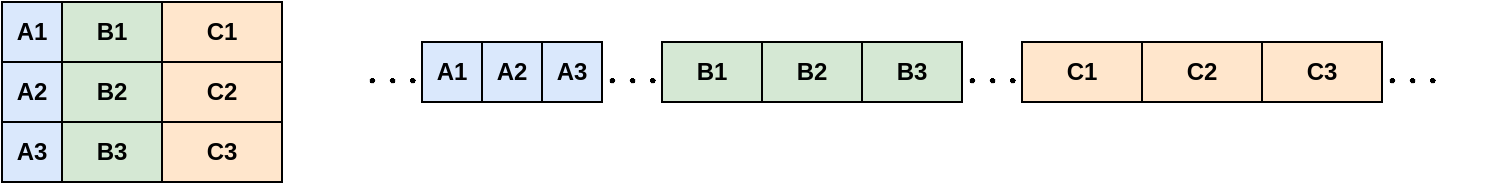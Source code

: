 <mxfile version="20.3.0" type="device"><diagram id="hA-FrHeB0G1qK86oa8bH" name="Page-1"><mxGraphModel dx="918" dy="594" grid="1" gridSize="10" guides="1" tooltips="1" connect="1" arrows="1" fold="1" page="1" pageScale="1" pageWidth="827" pageHeight="1169" math="1" shadow="0"><root><mxCell id="0"/><mxCell id="1" parent="0"/><mxCell id="x9Q-ikh1WfKeHmXqD5Ko-23" value="A1" style="rounded=0;whiteSpace=wrap;html=1;fillColor=#dae8fc;strokeColor=#000000;fontStyle=1" vertex="1" parent="1"><mxGeometry x="50" y="40" width="30" height="30" as="geometry"/></mxCell><mxCell id="x9Q-ikh1WfKeHmXqD5Ko-24" value="A2" style="rounded=0;whiteSpace=wrap;html=1;fillColor=#dae8fc;strokeColor=#000000;fontStyle=1" vertex="1" parent="1"><mxGeometry x="50" y="70" width="30" height="30" as="geometry"/></mxCell><mxCell id="x9Q-ikh1WfKeHmXqD5Ko-25" value="A3" style="rounded=0;whiteSpace=wrap;html=1;fillColor=#dae8fc;strokeColor=#000000;fontStyle=1" vertex="1" parent="1"><mxGeometry x="50" y="100" width="30" height="30" as="geometry"/></mxCell><mxCell id="x9Q-ikh1WfKeHmXqD5Ko-26" value="B1" style="rounded=0;whiteSpace=wrap;html=1;fillColor=#d5e8d4;strokeColor=#000000;fontStyle=1" vertex="1" parent="1"><mxGeometry x="80" y="40" width="50" height="30" as="geometry"/></mxCell><mxCell id="x9Q-ikh1WfKeHmXqD5Ko-27" value="B2" style="rounded=0;whiteSpace=wrap;html=1;fillColor=#d5e8d4;strokeColor=#000000;fontStyle=1" vertex="1" parent="1"><mxGeometry x="80" y="70" width="50" height="30" as="geometry"/></mxCell><mxCell id="x9Q-ikh1WfKeHmXqD5Ko-28" value="B3" style="rounded=0;whiteSpace=wrap;html=1;fillColor=#d5e8d4;strokeColor=#000000;fontStyle=1" vertex="1" parent="1"><mxGeometry x="80" y="100" width="50" height="30" as="geometry"/></mxCell><mxCell id="x9Q-ikh1WfKeHmXqD5Ko-29" value="C1" style="rounded=0;whiteSpace=wrap;html=1;fillColor=#ffe6cc;strokeColor=#000000;fontStyle=1" vertex="1" parent="1"><mxGeometry x="130" y="40" width="60" height="30" as="geometry"/></mxCell><mxCell id="x9Q-ikh1WfKeHmXqD5Ko-30" value="C2" style="rounded=0;whiteSpace=wrap;html=1;fillColor=#ffe6cc;strokeColor=#000000;fontStyle=1" vertex="1" parent="1"><mxGeometry x="130" y="70" width="60" height="30" as="geometry"/></mxCell><mxCell id="x9Q-ikh1WfKeHmXqD5Ko-31" value="C3" style="rounded=0;whiteSpace=wrap;html=1;fillColor=#ffe6cc;strokeColor=#000000;fontStyle=1" vertex="1" parent="1"><mxGeometry x="130" y="100" width="60" height="30" as="geometry"/></mxCell><mxCell id="x9Q-ikh1WfKeHmXqD5Ko-32" value="A1" style="rounded=0;whiteSpace=wrap;html=1;fillColor=#dae8fc;strokeColor=#000000;fontStyle=1" vertex="1" parent="1"><mxGeometry x="260" y="60" width="30" height="30" as="geometry"/></mxCell><mxCell id="x9Q-ikh1WfKeHmXqD5Ko-33" value="A2" style="rounded=0;whiteSpace=wrap;html=1;fillColor=#dae8fc;strokeColor=#000000;fontStyle=1" vertex="1" parent="1"><mxGeometry x="290" y="60" width="30" height="30" as="geometry"/></mxCell><mxCell id="x9Q-ikh1WfKeHmXqD5Ko-34" value="A3" style="rounded=0;whiteSpace=wrap;html=1;fillColor=#dae8fc;strokeColor=#000000;fontStyle=1" vertex="1" parent="1"><mxGeometry x="320" y="60" width="30" height="30" as="geometry"/></mxCell><mxCell id="x9Q-ikh1WfKeHmXqD5Ko-35" value="B1" style="rounded=0;whiteSpace=wrap;html=1;fillColor=#d5e8d4;strokeColor=#000000;fontStyle=1" vertex="1" parent="1"><mxGeometry x="380" y="60" width="50" height="30" as="geometry"/></mxCell><mxCell id="x9Q-ikh1WfKeHmXqD5Ko-36" value="B2" style="rounded=0;whiteSpace=wrap;html=1;fillColor=#d5e8d4;strokeColor=#000000;fontStyle=1" vertex="1" parent="1"><mxGeometry x="430" y="60" width="50" height="30" as="geometry"/></mxCell><mxCell id="x9Q-ikh1WfKeHmXqD5Ko-37" value="B3" style="rounded=0;whiteSpace=wrap;html=1;fillColor=#d5e8d4;strokeColor=#000000;fontStyle=1" vertex="1" parent="1"><mxGeometry x="480" y="60" width="50" height="30" as="geometry"/></mxCell><mxCell id="x9Q-ikh1WfKeHmXqD5Ko-38" value="C1" style="rounded=0;whiteSpace=wrap;html=1;fillColor=#ffe6cc;strokeColor=#000000;fontStyle=1" vertex="1" parent="1"><mxGeometry x="560" y="60" width="60" height="30" as="geometry"/></mxCell><mxCell id="x9Q-ikh1WfKeHmXqD5Ko-39" value="C2" style="rounded=0;whiteSpace=wrap;html=1;fillColor=#ffe6cc;strokeColor=#000000;fontStyle=1" vertex="1" parent="1"><mxGeometry x="620" y="60" width="60" height="30" as="geometry"/></mxCell><mxCell id="x9Q-ikh1WfKeHmXqD5Ko-40" value="C3" style="rounded=0;whiteSpace=wrap;html=1;fillColor=#ffe6cc;strokeColor=#000000;fontStyle=1" vertex="1" parent="1"><mxGeometry x="680" y="60" width="60" height="30" as="geometry"/></mxCell><mxCell id="x9Q-ikh1WfKeHmXqD5Ko-41" value="$$\dots$$" style="text;html=1;strokeColor=none;fillColor=none;align=center;verticalAlign=middle;whiteSpace=wrap;rounded=0;fontStyle=1;fontSize=19;" vertex="1" parent="1"><mxGeometry x="230" y="60" width="30" height="30" as="geometry"/></mxCell><mxCell id="x9Q-ikh1WfKeHmXqD5Ko-42" value="$$\dots$$" style="text;html=1;strokeColor=none;fillColor=none;align=center;verticalAlign=middle;whiteSpace=wrap;rounded=0;fontStyle=1;fontSize=19;" vertex="1" parent="1"><mxGeometry x="350" y="60" width="30" height="30" as="geometry"/></mxCell><mxCell id="x9Q-ikh1WfKeHmXqD5Ko-43" value="$$\dots$$" style="text;html=1;strokeColor=none;fillColor=none;align=center;verticalAlign=middle;whiteSpace=wrap;rounded=0;fontStyle=1;fontSize=19;" vertex="1" parent="1"><mxGeometry x="530" y="60" width="30" height="30" as="geometry"/></mxCell><mxCell id="x9Q-ikh1WfKeHmXqD5Ko-44" value="$$\dots$$" style="text;html=1;strokeColor=none;fillColor=none;align=center;verticalAlign=middle;whiteSpace=wrap;rounded=0;fontStyle=1;fontSize=19;" vertex="1" parent="1"><mxGeometry x="740" y="60" width="30" height="30" as="geometry"/></mxCell></root></mxGraphModel></diagram></mxfile>